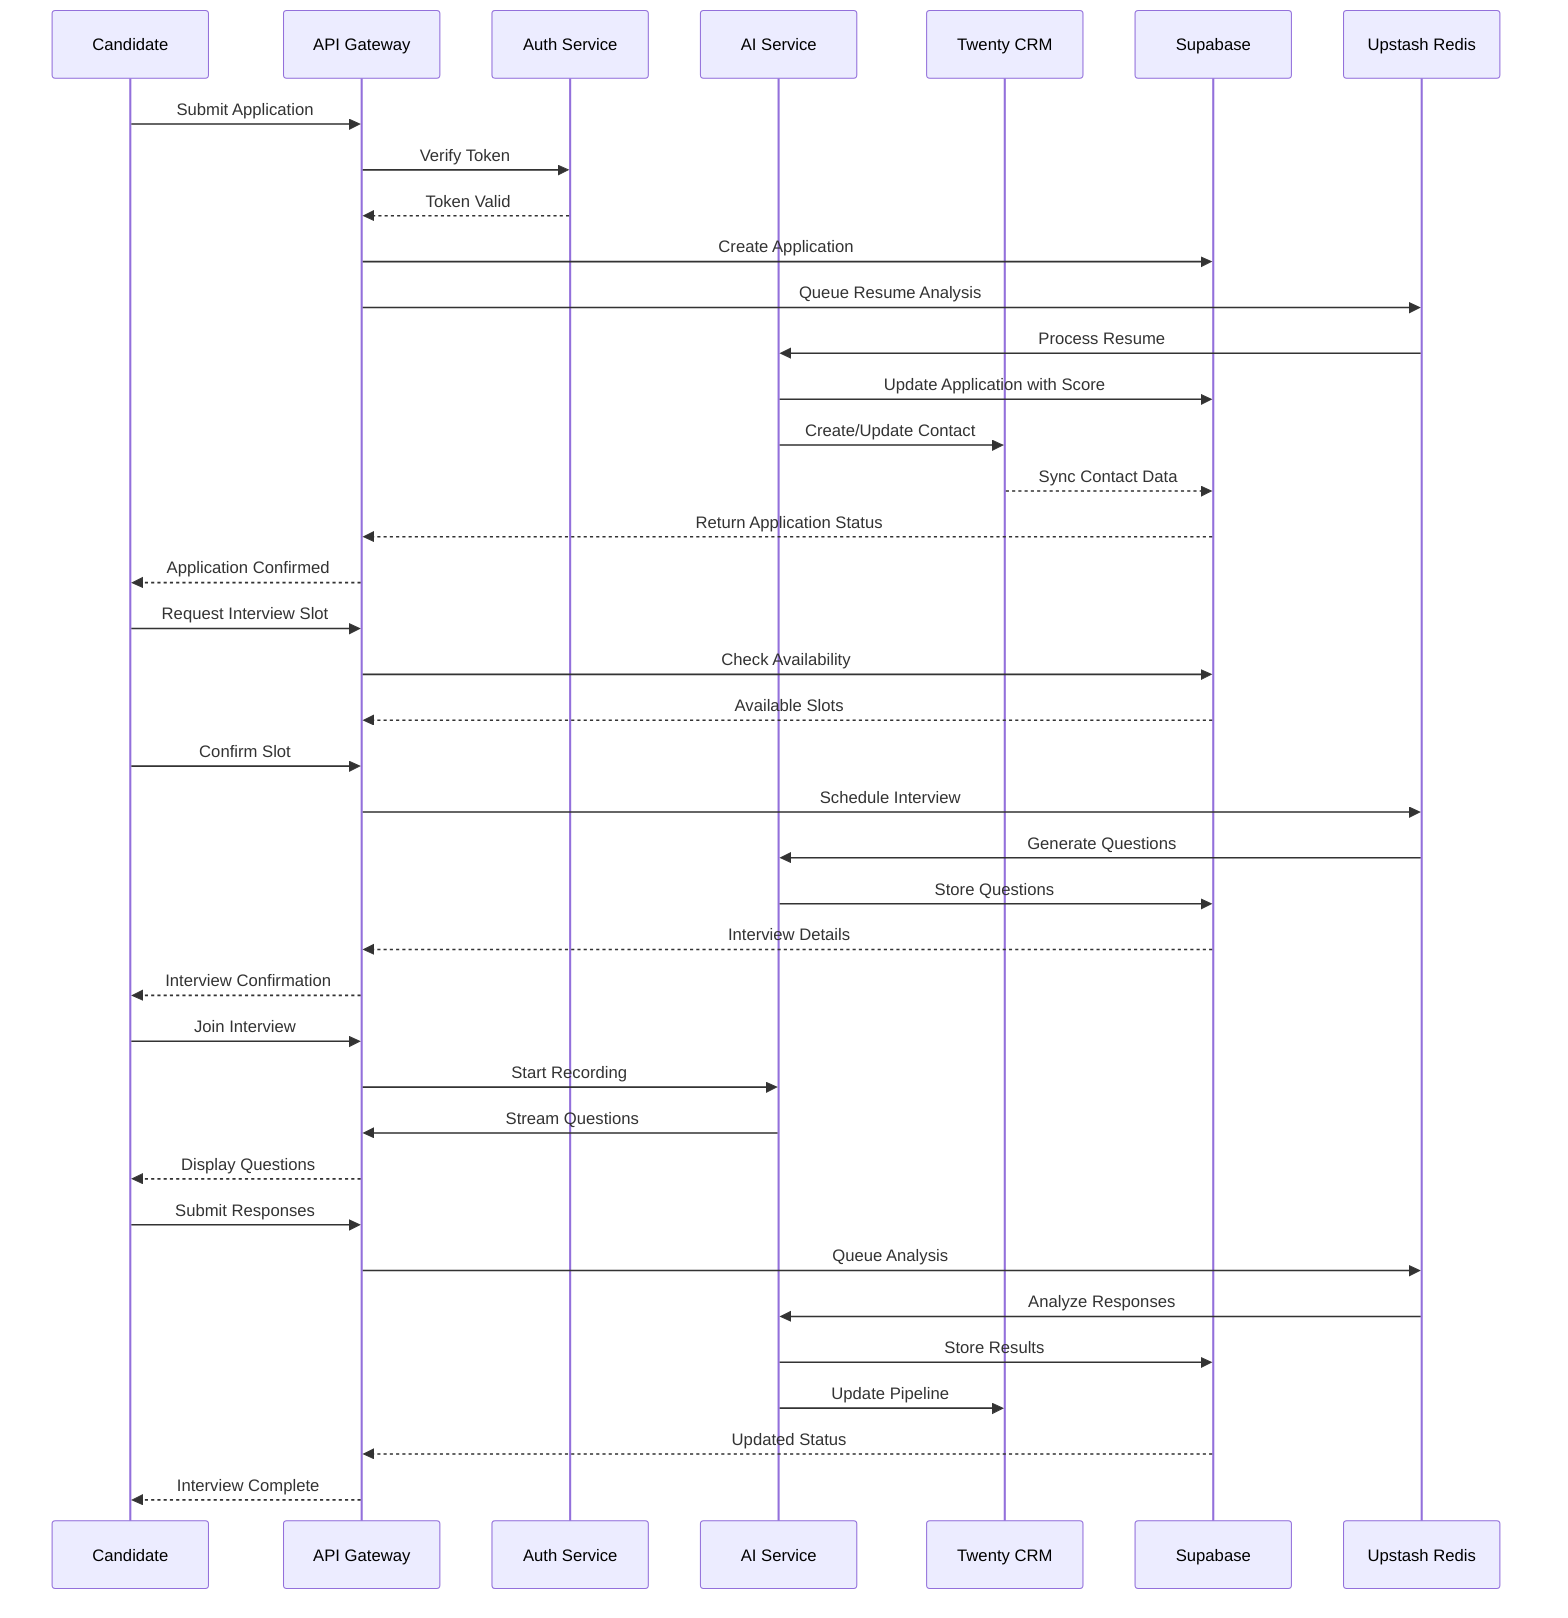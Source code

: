 sequenceDiagram
    participant C as Candidate
    participant API as API Gateway
    participant Auth as Auth Service
    participant AI as AI Service
    participant Twenty as Twenty CRM
    participant DB as Supabase
    participant Queue as Upstash Redis

    %% Candidate Application Flow
    C->>API: Submit Application
    API->>Auth: Verify Token
    Auth-->>API: Token Valid
    API->>DB: Create Application
    API->>Queue: Queue Resume Analysis
    Queue->>AI: Process Resume
    AI->>DB: Update Application with Score
    AI->>Twenty: Create/Update Contact
    Twenty-->>DB: Sync Contact Data
    DB-->>API: Return Application Status
    API-->>C: Application Confirmed

    %% Interview Scheduling Flow
    C->>API: Request Interview Slot
    API->>DB: Check Availability
    DB-->>API: Available Slots
    C->>API: Confirm Slot
    API->>Queue: Schedule Interview
    Queue->>AI: Generate Questions
    AI->>DB: Store Questions
    DB-->>API: Interview Details
    API-->>C: Interview Confirmation

    %% Interview Process Flow
    C->>API: Join Interview
    API->>AI: Start Recording
    AI->>API: Stream Questions
    API-->>C: Display Questions
    C->>API: Submit Responses
    API->>Queue: Queue Analysis
    Queue->>AI: Analyze Responses
    AI->>DB: Store Results
    AI->>Twenty: Update Pipeline
    DB-->>API: Updated Status
    API-->>C: Interview Complete